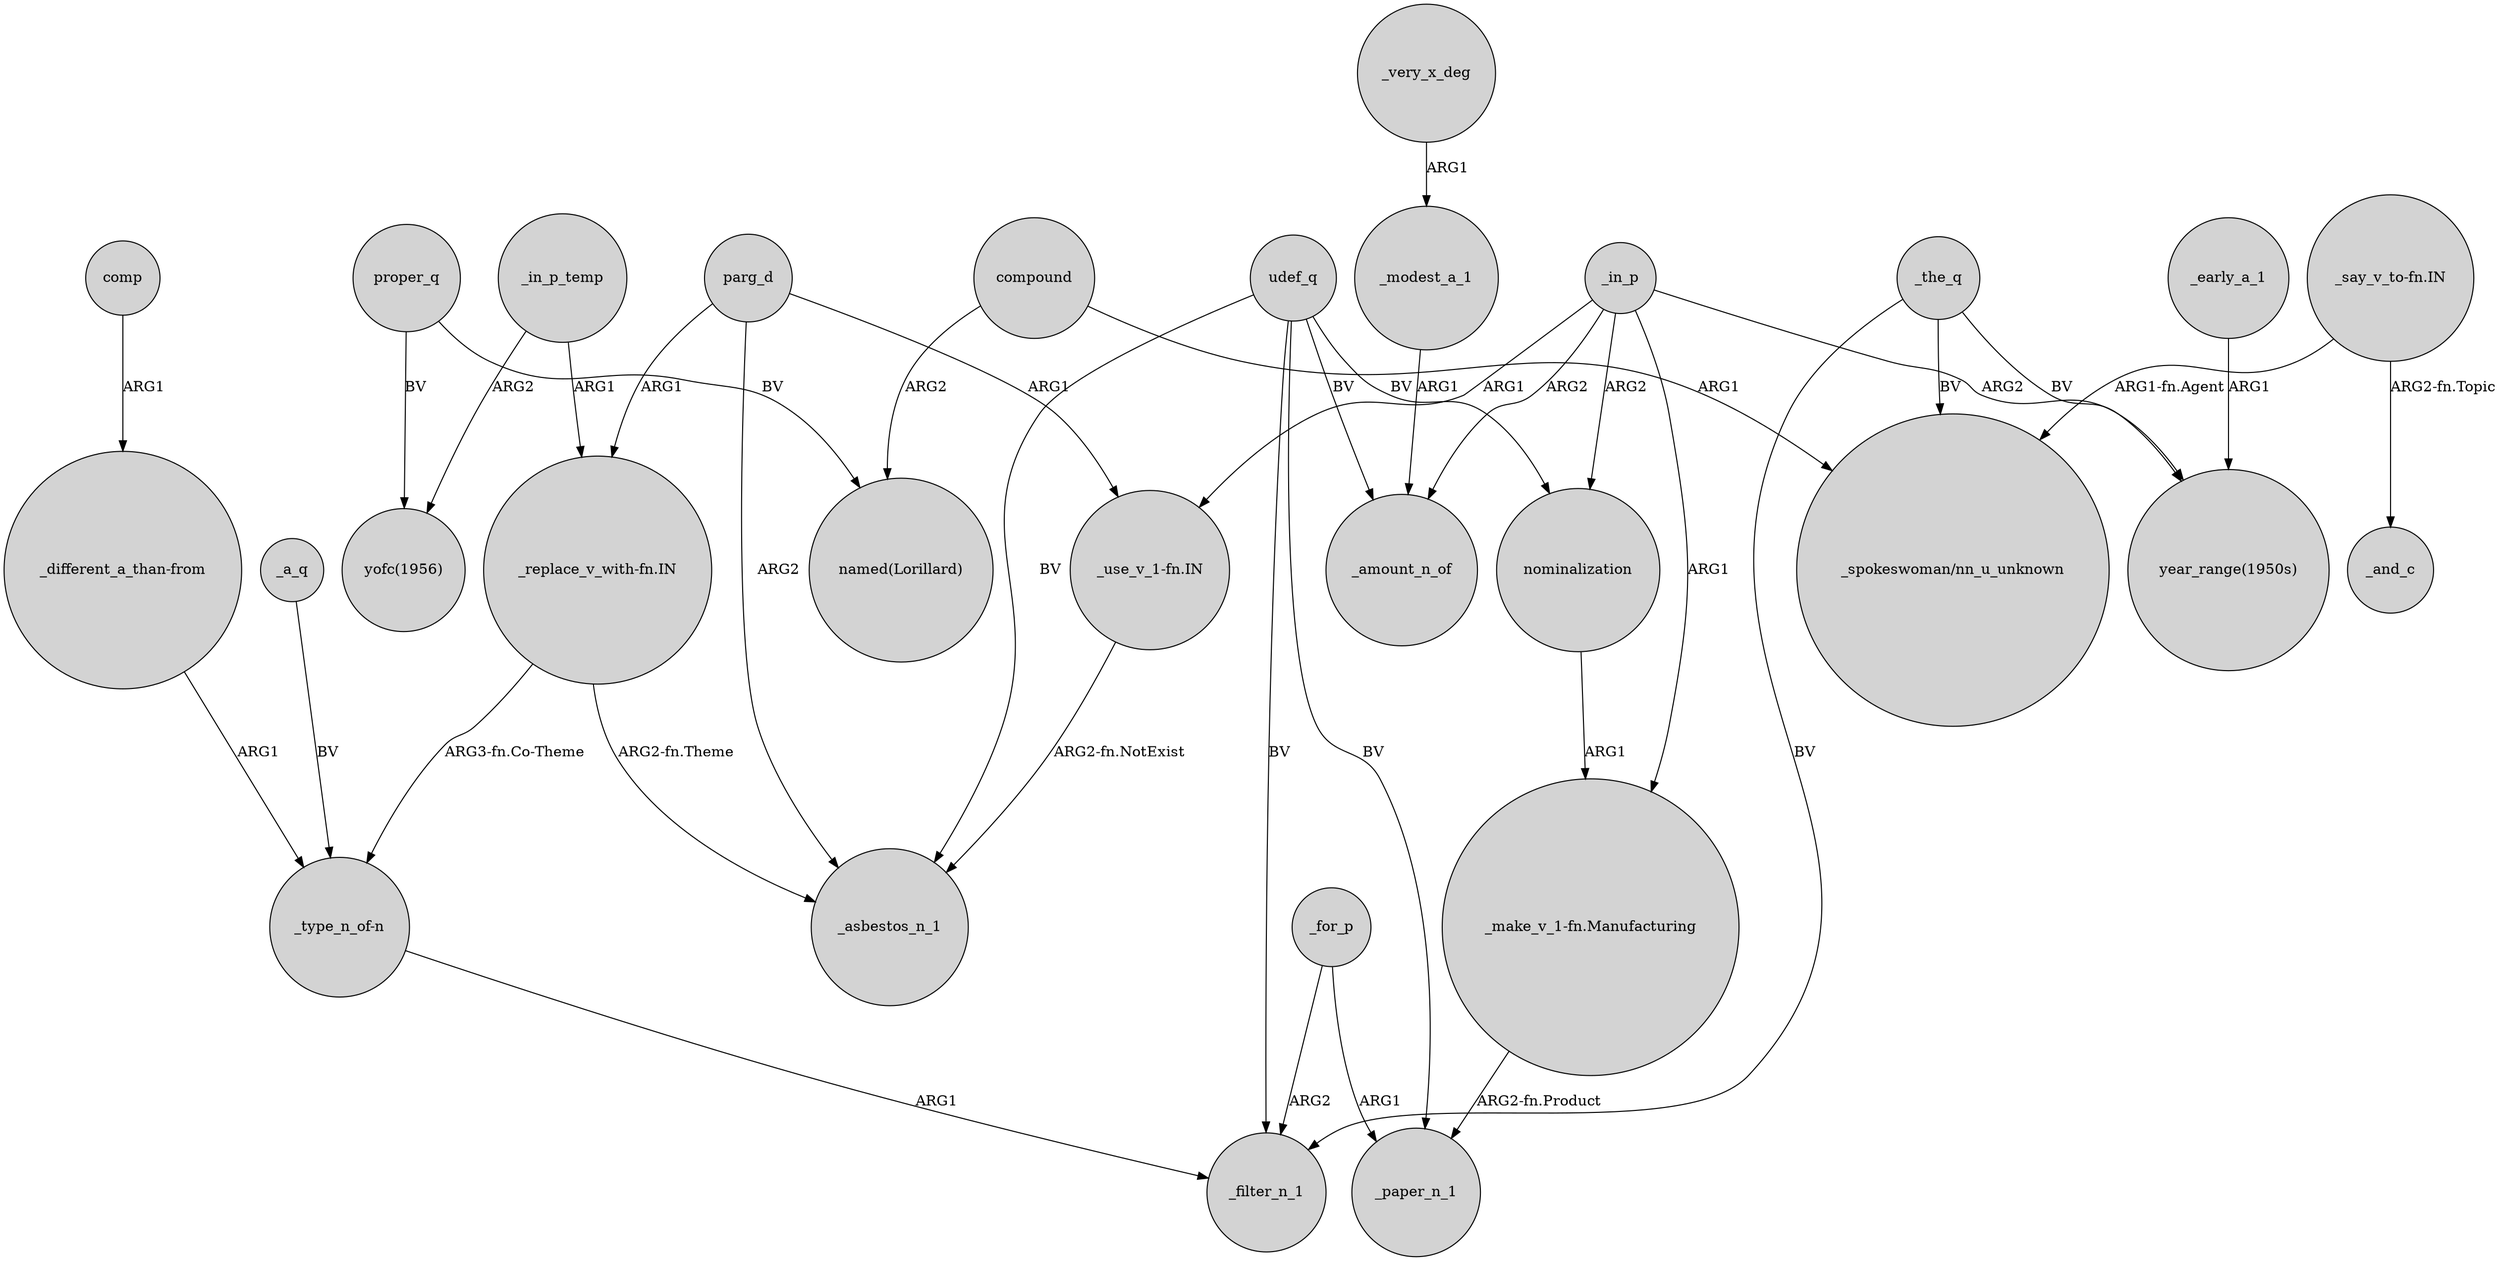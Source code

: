 digraph {
	node [shape=circle style=filled]
	compound -> "named(Lorillard)" [label=ARG2]
	nominalization -> "_make_v_1-fn.Manufacturing" [label=ARG1]
	udef_q -> _filter_n_1 [label=BV]
	_in_p_temp -> "yofc(1956)" [label=ARG2]
	_a_q -> "_type_n_of-n" [label=BV]
	udef_q -> _amount_n_of [label=BV]
	proper_q -> "yofc(1956)" [label=BV]
	_in_p -> _amount_n_of [label=ARG2]
	_early_a_1 -> "year_range(1950s)" [label=ARG1]
	_the_q -> "_spokeswoman/nn_u_unknown" [label=BV]
	parg_d -> "_use_v_1-fn.IN" [label=ARG1]
	_the_q -> _filter_n_1 [label=BV]
	_for_p -> _paper_n_1 [label=ARG1]
	comp -> "_different_a_than-from" [label=ARG1]
	parg_d -> _asbestos_n_1 [label=ARG2]
	"_say_v_to-fn.IN" -> _and_c [label="ARG2-fn.Topic"]
	"_say_v_to-fn.IN" -> "_spokeswoman/nn_u_unknown" [label="ARG1-fn.Agent"]
	_in_p -> "_use_v_1-fn.IN" [label=ARG1]
	compound -> "_spokeswoman/nn_u_unknown" [label=ARG1]
	"_use_v_1-fn.IN" -> _asbestos_n_1 [label="ARG2-fn.NotExist"]
	udef_q -> _asbestos_n_1 [label=BV]
	udef_q -> nominalization [label=BV]
	"_replace_v_with-fn.IN" -> _asbestos_n_1 [label="ARG2-fn.Theme"]
	"_type_n_of-n" -> _filter_n_1 [label=ARG1]
	udef_q -> _paper_n_1 [label=BV]
	_in_p -> "_make_v_1-fn.Manufacturing" [label=ARG1]
	_in_p -> "year_range(1950s)" [label=ARG2]
	_very_x_deg -> _modest_a_1 [label=ARG1]
	"_make_v_1-fn.Manufacturing" -> _paper_n_1 [label="ARG2-fn.Product"]
	parg_d -> "_replace_v_with-fn.IN" [label=ARG1]
	_in_p_temp -> "_replace_v_with-fn.IN" [label=ARG1]
	_in_p -> nominalization [label=ARG2]
	_modest_a_1 -> _amount_n_of [label=ARG1]
	"_different_a_than-from" -> "_type_n_of-n" [label=ARG1]
	proper_q -> "named(Lorillard)" [label=BV]
	_for_p -> _filter_n_1 [label=ARG2]
	"_replace_v_with-fn.IN" -> "_type_n_of-n" [label="ARG3-fn.Co-Theme"]
	_the_q -> "year_range(1950s)" [label=BV]
}
